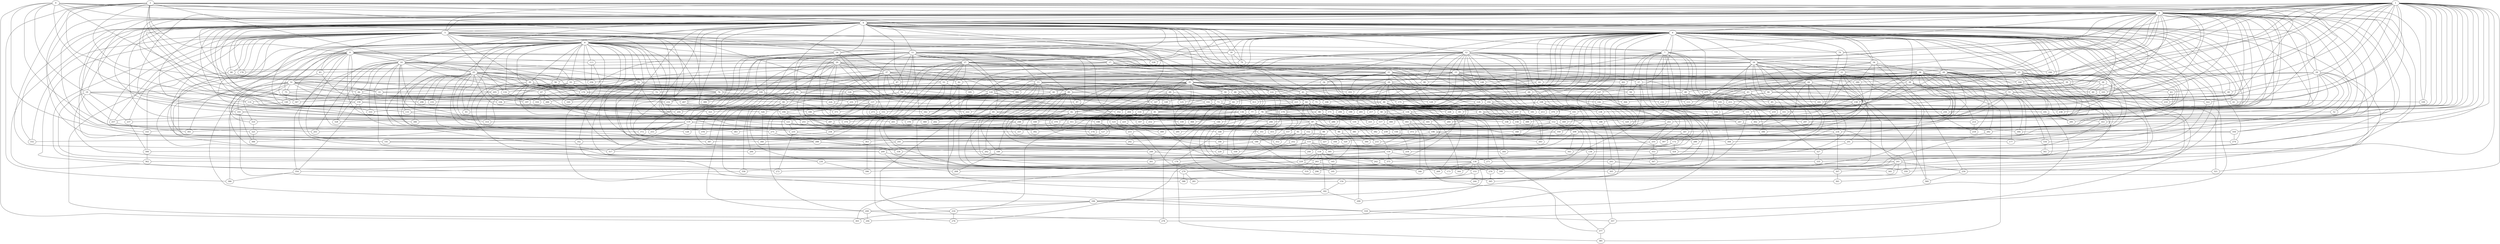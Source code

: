 strict graph "barabasi_albert_graph(400,3)" {
0;
1;
2;
3;
4;
5;
6;
7;
8;
9;
10;
11;
12;
13;
14;
15;
16;
17;
18;
19;
20;
21;
22;
23;
24;
25;
26;
27;
28;
29;
30;
31;
32;
33;
34;
35;
36;
37;
38;
39;
40;
41;
42;
43;
44;
45;
46;
47;
48;
49;
50;
51;
52;
53;
54;
55;
56;
57;
58;
59;
60;
61;
62;
63;
64;
65;
66;
67;
68;
69;
70;
71;
72;
73;
74;
75;
76;
77;
78;
79;
80;
81;
82;
83;
84;
85;
86;
87;
88;
89;
90;
91;
92;
93;
94;
95;
96;
97;
98;
99;
100;
101;
102;
103;
104;
105;
106;
107;
108;
109;
110;
111;
112;
113;
114;
115;
116;
117;
118;
119;
120;
121;
122;
123;
124;
125;
126;
127;
128;
129;
130;
131;
132;
133;
134;
135;
136;
137;
138;
139;
140;
141;
142;
143;
144;
145;
146;
147;
148;
149;
150;
151;
152;
153;
154;
155;
156;
157;
158;
159;
160;
161;
162;
163;
164;
165;
166;
167;
168;
169;
170;
171;
172;
173;
174;
175;
176;
177;
178;
179;
180;
181;
182;
183;
184;
185;
186;
187;
188;
189;
190;
191;
192;
193;
194;
195;
196;
197;
198;
199;
200;
201;
202;
203;
204;
205;
206;
207;
208;
209;
210;
211;
212;
213;
214;
215;
216;
217;
218;
219;
220;
221;
222;
223;
224;
225;
226;
227;
228;
229;
230;
231;
232;
233;
234;
235;
236;
237;
238;
239;
240;
241;
242;
243;
244;
245;
246;
247;
248;
249;
250;
251;
252;
253;
254;
255;
256;
257;
258;
259;
260;
261;
262;
263;
264;
265;
266;
267;
268;
269;
270;
271;
272;
273;
274;
275;
276;
277;
278;
279;
280;
281;
282;
283;
284;
285;
286;
287;
288;
289;
290;
291;
292;
293;
294;
295;
296;
297;
298;
299;
300;
301;
302;
303;
304;
305;
306;
307;
308;
309;
310;
311;
312;
313;
314;
315;
316;
317;
318;
319;
320;
321;
322;
323;
324;
325;
326;
327;
328;
329;
330;
331;
332;
333;
334;
335;
336;
337;
338;
339;
340;
341;
342;
343;
344;
345;
346;
347;
348;
349;
350;
351;
352;
353;
354;
355;
356;
357;
358;
359;
360;
361;
362;
363;
364;
365;
366;
367;
368;
369;
370;
371;
372;
373;
374;
375;
376;
377;
378;
379;
380;
381;
382;
383;
384;
385;
386;
387;
388;
389;
390;
391;
392;
393;
394;
395;
396;
397;
398;
399;
0 -- 33  [is_available=True, prob="0.989855855187"];
0 -- 3  [is_available=True, prob="1.0"];
0 -- 356  [is_available=True, prob="1.0"];
0 -- 6  [is_available=True, prob="1.0"];
0 -- 14  [is_available=True, prob="0.596807261925"];
0 -- 303  [is_available=True, prob="0.867525766888"];
0 -- 114  [is_available=True, prob="0.736911735032"];
0 -- 19  [is_available=True, prob="1.0"];
0 -- 378  [is_available=True, prob="0.35949838038"];
0 -- 27  [is_available=True, prob="0.160323904442"];
1 -- 3  [is_available=True, prob="0.527469220324"];
1 -- 4  [is_available=True, prob="0.503603879592"];
1 -- 5  [is_available=True, prob="1.0"];
1 -- 6  [is_available=True, prob="0.8112821268"];
1 -- 136  [is_available=True, prob="0.206655920758"];
1 -- 266  [is_available=True, prob="1.0"];
1 -- 16  [is_available=True, prob="0.327235287243"];
1 -- 131  [is_available=True, prob="1.0"];
1 -- 148  [is_available=True, prob="1.0"];
1 -- 150  [is_available=True, prob="0.263824580151"];
1 -- 24  [is_available=True, prob="1.0"];
1 -- 163  [is_available=True, prob="0.670301236909"];
1 -- 164  [is_available=True, prob="0.586262619891"];
1 -- 390  [is_available=True, prob="1.0"];
1 -- 47  [is_available=True, prob="0.723519380799"];
1 -- 313  [is_available=True, prob="0.452858339374"];
1 -- 58  [is_available=True, prob="0.378386140149"];
1 -- 61  [is_available=True, prob="0.924345290489"];
1 -- 62  [is_available=True, prob="0.727617511731"];
1 -- 63  [is_available=True, prob="0.274872263046"];
1 -- 331  [is_available=True, prob="0.392090917898"];
1 -- 210  [is_available=True, prob="0.449005576581"];
1 -- 85  [is_available=True, prob="0.672944834553"];
1 -- 225  [is_available=True, prob="0.914878002165"];
1 -- 103  [is_available=True, prob="0.765851248346"];
1 -- 106  [is_available=True, prob="1.0"];
1 -- 107  [is_available=True, prob="0.986800914713"];
1 -- 109  [is_available=True, prob="0.745940846242"];
1 -- 367  [is_available=True, prob="0.457958116075"];
1 -- 113  [is_available=True, prob="0.615001229922"];
1 -- 244  [is_available=True, prob="0.203113184896"];
1 -- 254  [is_available=True, prob="0.25241776838"];
1 -- 246  [is_available=True, prob="0.0522480312021"];
1 -- 379  [is_available=True, prob="0.393379942045"];
1 -- 126  [is_available=True, prob="0.785903356831"];
2 -- 65  [is_available=True, prob="0.467521289219"];
2 -- 386  [is_available=True, prob="0.485982217512"];
2 -- 3  [is_available=True, prob="1.0"];
2 -- 4  [is_available=True, prob="1.0"];
2 -- 37  [is_available=True, prob="0.468389362067"];
2 -- 211  [is_available=True, prob="0.072813892393"];
2 -- 104  [is_available=True, prob="0.507676153275"];
2 -- 9  [is_available=True, prob="1.0"];
2 -- 109  [is_available=True, prob="0.997067597959"];
2 -- 67  [is_available=True, prob="1.0"];
2 -- 245  [is_available=True, prob="0.436756783883"];
2 -- 25  [is_available=True, prob="0.107891545243"];
2 -- 250  [is_available=True, prob="0.0492849013649"];
2 -- 284  [is_available=True, prob="0.523164719595"];
2 -- 285  [is_available=True, prob="1.0"];
2 -- 126  [is_available=True, prob="0.551725456284"];
3 -- 4  [is_available=True, prob="1.0"];
3 -- 5  [is_available=True, prob="0.103041760369"];
3 -- 7  [is_available=True, prob="0.0755955454333"];
3 -- 8  [is_available=True, prob="0.34891446882"];
3 -- 10  [is_available=True, prob="0.181537518722"];
3 -- 130  [is_available=True, prob="0.765213000537"];
3 -- 15  [is_available=True, prob="0.746646555155"];
3 -- 20  [is_available=True, prob="0.0284758372055"];
3 -- 22  [is_available=True, prob="0.970518069549"];
3 -- 23  [is_available=True, prob="0.765752349333"];
3 -- 24  [is_available=True, prob="0.0236534307829"];
3 -- 282  [is_available=True, prob="0.590636334747"];
3 -- 28  [is_available=True, prob="0.0589069210028"];
3 -- 159  [is_available=True, prob="0.906951731247"];
3 -- 36  [is_available=True, prob="0.53613029073"];
3 -- 167  [is_available=True, prob="0.810933636365"];
3 -- 42  [is_available=True, prob="0.110611443991"];
3 -- 43  [is_available=True, prob="0.178115255539"];
3 -- 301  [is_available=True, prob="0.74742465447"];
3 -- 305  [is_available=True, prob="1.0"];
3 -- 51  [is_available=True, prob="0.328037547553"];
3 -- 52  [is_available=True, prob="1.0"];
3 -- 54  [is_available=True, prob="0.507628001793"];
3 -- 60  [is_available=True, prob="0.50980723041"];
3 -- 394  [is_available=True, prob="0.659249751055"];
3 -- 373  [is_available=True, prob="0.23799037353"];
3 -- 192  [is_available=True, prob="0.528444083832"];
3 -- 65  [is_available=True, prob="1.0"];
3 -- 322  [is_available=True, prob="0.677146274674"];
3 -- 325  [is_available=True, prob="0.880846607027"];
3 -- 74  [is_available=True, prob="0.29699899409"];
3 -- 203  [is_available=True, prob="0.534639350929"];
3 -- 78  [is_available=True, prob="0.533743771732"];
3 -- 82  [is_available=True, prob="0.349524253344"];
3 -- 339  [is_available=True, prob="1.0"];
3 -- 206  [is_available=True, prob="0.871818006181"];
3 -- 86  [is_available=True, prob="0.401612947983"];
3 -- 219  [is_available=True, prob="0.150040083368"];
3 -- 96  [is_available=True, prob="0.0182587969466"];
3 -- 238  [is_available=True, prob="0.492550803815"];
3 -- 117  [is_available=True, prob="1.0"];
3 -- 375  [is_available=True, prob="0.572234850828"];
4 -- 260  [is_available=True, prob="0.350838512579"];
4 -- 5  [is_available=True, prob="0.114724865093"];
4 -- 6  [is_available=True, prob="0.0768845760334"];
4 -- 7  [is_available=True, prob="0.486038961962"];
4 -- 136  [is_available=True, prob="0.950598884013"];
4 -- 138  [is_available=True, prob="1.0"];
4 -- 11  [is_available=True, prob="0.0504087519961"];
4 -- 12  [is_available=True, prob="0.906693699383"];
4 -- 141  [is_available=True, prob="0.135111967573"];
4 -- 14  [is_available=True, prob="0.55170425623"];
4 -- 271  [is_available=True, prob="1.0"];
4 -- 144  [is_available=True, prob="0.707494815449"];
4 -- 18  [is_available=True, prob="0.239977303358"];
4 -- 19  [is_available=True, prob="0.867100641474"];
4 -- 333  [is_available=True, prob="1.0"];
4 -- 24  [is_available=True, prob="0.66544208366"];
4 -- 25  [is_available=True, prob="0.225551946724"];
4 -- 26  [is_available=True, prob="0.748377079439"];
4 -- 387  [is_available=True, prob="0.328987395471"];
4 -- 31  [is_available=True, prob="0.439626326759"];
4 -- 34  [is_available=True, prob="0.998591086309"];
4 -- 35  [is_available=True, prob="0.26601971897"];
4 -- 389  [is_available=True, prob="1.0"];
4 -- 41  [is_available=True, prob="0.00541653481654"];
4 -- 42  [is_available=True, prob="0.694535959284"];
4 -- 257  [is_available=True, prob="0.668120439574"];
4 -- 321  [is_available=True, prob="0.662861930609"];
4 -- 49  [is_available=True, prob="0.191329681407"];
4 -- 178  [is_available=True, prob="0.841639698095"];
4 -- 193  [is_available=True, prob="0.515184037121"];
4 -- 198  [is_available=True, prob="0.253147842965"];
4 -- 140  [is_available=True, prob="0.0254899110742"];
4 -- 76  [is_available=True, prob="0.266613805341"];
4 -- 77  [is_available=True, prob="0.671798070779"];
4 -- 78  [is_available=True, prob="0.158990696251"];
4 -- 79  [is_available=True, prob="0.176679947382"];
4 -- 80  [is_available=True, prob="0.475216126898"];
4 -- 209  [is_available=True, prob="1.0"];
4 -- 213  [is_available=True, prob="0.74305082428"];
4 -- 214  [is_available=True, prob="0.49987185959"];
4 -- 332  [is_available=True, prob="1.0"];
4 -- 94  [is_available=True, prob="1.0"];
4 -- 272  [is_available=True, prob="0.670659851843"];
4 -- 101  [is_available=True, prob="1.0"];
4 -- 105  [is_available=True, prob="1.0"];
4 -- 108  [is_available=True, prob="0.832783221299"];
4 -- 372  [is_available=True, prob="0.420161084856"];
4 -- 374  [is_available=True, prob="0.124051598331"];
4 -- 248  [is_available=True, prob="0.959968666222"];
4 -- 121  [is_available=True, prob="0.624041354708"];
4 -- 298  [is_available=True, prob="1.0"];
5 -- 257  [is_available=True, prob="0.12613403379"];
5 -- 8  [is_available=True, prob="0.31050318611"];
5 -- 143  [is_available=True, prob="0.673466759479"];
5 -- 21  [is_available=True, prob="1.0"];
5 -- 132  [is_available=True, prob="0.794120912517"];
5 -- 156  [is_available=True, prob="0.712181189454"];
5 -- 30  [is_available=True, prob="0.0743419272506"];
5 -- 167  [is_available=True, prob="1.0"];
5 -- 50  [is_available=True, prob="0.145455917634"];
5 -- 48  [is_available=True, prob="0.195047224174"];
5 -- 178  [is_available=True, prob="0.402619595405"];
5 -- 190  [is_available=True, prob="0.934140399547"];
5 -- 194  [is_available=True, prob="1.0"];
5 -- 332  [is_available=True, prob="0.343116999067"];
5 -- 80  [is_available=True, prob="0.723933816727"];
5 -- 83  [is_available=True, prob="0.645757935273"];
5 -- 340  [is_available=True, prob="0.0224917615939"];
5 -- 347  [is_available=True, prob="0.805765278635"];
5 -- 97  [is_available=True, prob="0.375525024988"];
5 -- 226  [is_available=True, prob="0.359979580486"];
5 -- 358  [is_available=True, prob="0.906189706464"];
5 -- 362  [is_available=True, prob="1.0"];
5 -- 363  [is_available=True, prob="0.43942840687"];
5 -- 237  [is_available=True, prob="0.00100552934034"];
5 -- 114  [is_available=True, prob="0.947541434509"];
5 -- 122  [is_available=True, prob="0.414409165377"];
6 -- 7  [is_available=True, prob="0.984929421366"];
6 -- 8  [is_available=True, prob="0.160911441449"];
6 -- 9  [is_available=True, prob="0.755572750223"];
6 -- 11  [is_available=True, prob="0.308341833887"];
6 -- 12  [is_available=True, prob="0.32847912013"];
6 -- 14  [is_available=True, prob="1.0"];
6 -- 399  [is_available=True, prob="0.779447607078"];
6 -- 16  [is_available=True, prob="1.0"];
6 -- 17  [is_available=True, prob="0.12686429358"];
6 -- 18  [is_available=True, prob="0.259234586784"];
6 -- 149  [is_available=True, prob="0.389026282907"];
6 -- 22  [is_available=True, prob="1.0"];
6 -- 23  [is_available=True, prob="0.0623711429249"];
6 -- 280  [is_available=True, prob="1.0"];
6 -- 324  [is_available=True, prob="0.101572470172"];
6 -- 283  [is_available=True, prob="0.953174436975"];
6 -- 28  [is_available=True, prob="0.303803104602"];
6 -- 157  [is_available=True, prob="0.633005724793"];
6 -- 161  [is_available=True, prob="0.00407954947801"];
6 -- 34  [is_available=True, prob="0.203286367967"];
6 -- 38  [is_available=True, prob="1.0"];
6 -- 172  [is_available=True, prob="0.802910628096"];
6 -- 301  [is_available=True, prob="0.374404644195"];
6 -- 177  [is_available=True, prob="0.507486387588"];
6 -- 180  [is_available=True, prob="0.980789299656"];
6 -- 181  [is_available=True, prob="0.114762743674"];
6 -- 265  [is_available=True, prob="0.668038726821"];
6 -- 223  [is_available=True, prob="0.48774662239"];
6 -- 188  [is_available=True, prob="0.827979845591"];
6 -- 62  [is_available=True, prob="0.170068140194"];
6 -- 63  [is_available=True, prob="1.0"];
6 -- 64  [is_available=True, prob="0.373458174555"];
6 -- 322  [is_available=True, prob="0.789088021524"];
6 -- 68  [is_available=True, prob="1.0"];
6 -- 74  [is_available=True, prob="1.0"];
6 -- 79  [is_available=True, prob="0.235171490067"];
6 -- 84  [is_available=True, prob="0.133757073883"];
6 -- 398  [is_available=True, prob="0.38620952553"];
6 -- 217  [is_available=True, prob="1.0"];
6 -- 95  [is_available=True, prob="0.631415124974"];
6 -- 99  [is_available=True, prob="0.789142403154"];
6 -- 228  [is_available=True, prob="1.0"];
6 -- 166  [is_available=True, prob="0.724083007879"];
6 -- 359  [is_available=True, prob="0.579698114897"];
6 -- 107  [is_available=True, prob="1.0"];
6 -- 274  [is_available=True, prob="0.0600657742084"];
6 -- 110  [is_available=True, prob="1.0"];
6 -- 241  [is_available=True, prob="0.394700542699"];
6 -- 115  [is_available=True, prob="0.0174384004274"];
6 -- 246  [is_available=True, prob="0.0984691063848"];
6 -- 277  [is_available=True, prob="0.690074226032"];
7 -- 294  [is_available=True, prob="1.0"];
7 -- 327  [is_available=True, prob="0.602506267216"];
7 -- 396  [is_available=True, prob="0.469380536976"];
7 -- 10  [is_available=True, prob="0.471648323123"];
7 -- 395  [is_available=True, prob="1.0"];
7 -- 236  [is_available=True, prob="0.513961216917"];
7 -- 48  [is_available=True, prob="0.626691072077"];
7 -- 355  [is_available=True, prob="1.0"];
7 -- 116  [is_available=True, prob="0.119299320644"];
7 -- 309  [is_available=True, prob="0.422902828149"];
7 -- 57  [is_available=True, prob="0.85856089768"];
7 -- 59  [is_available=True, prob="0.95190163723"];
7 -- 390  [is_available=True, prob="0.319755204114"];
8 -- 128  [is_available=True, prob="0.680840002131"];
8 -- 132  [is_available=True, prob="1.0"];
8 -- 9  [is_available=True, prob="1.0"];
8 -- 11  [is_available=True, prob="0.678416795875"];
8 -- 12  [is_available=True, prob="1.0"];
8 -- 143  [is_available=True, prob="0.937771453844"];
8 -- 18  [is_available=True, prob="0.283010077562"];
8 -- 275  [is_available=True, prob="1.0"];
8 -- 20  [is_available=True, prob="0.130411662714"];
8 -- 30  [is_available=True, prob="1.0"];
8 -- 133  [is_available=True, prob="0.45900956482"];
8 -- 32  [is_available=True, prob="1.0"];
8 -- 262  [is_available=True, prob="0.562347270504"];
8 -- 310  [is_available=True, prob="1.0"];
8 -- 55  [is_available=True, prob="1.0"];
8 -- 56  [is_available=True, prob="0.219429912727"];
8 -- 58  [is_available=True, prob="1.0"];
8 -- 318  [is_available=True, prob="0.380963833455"];
8 -- 320  [is_available=True, prob="0.966576084793"];
8 -- 160  [is_available=True, prob="0.188614978362"];
8 -- 267  [is_available=True, prob="0.207230365938"];
8 -- 70  [is_available=True, prob="1.0"];
8 -- 72  [is_available=True, prob="0.392201138684"];
8 -- 74  [is_available=True, prob="0.189738778002"];
8 -- 81  [is_available=True, prob="1.0"];
8 -- 343  [is_available=True, prob="0.578041337761"];
8 -- 90  [is_available=True, prob="0.726655246542"];
8 -- 93  [is_available=True, prob="1.0"];
8 -- 99  [is_available=True, prob="1.0"];
8 -- 228  [is_available=True, prob="0.115283263316"];
8 -- 102  [is_available=True, prob="0.41373595295"];
8 -- 113  [is_available=True, prob="1.0"];
8 -- 242  [is_available=True, prob="0.92126911632"];
9 -- 32  [is_available=True, prob="0.667537032059"];
9 -- 209  [is_available=True, prob="0.570486994452"];
9 -- 162  [is_available=True, prob="0.163743219492"];
9 -- 197  [is_available=True, prob="1.0"];
9 -- 113  [is_available=True, prob="0.382980782333"];
9 -- 10  [is_available=True, prob="0.929924553772"];
9 -- 75  [is_available=True, prob="0.635676965111"];
9 -- 13  [is_available=True, prob="1.0"];
9 -- 15  [is_available=True, prob="1.0"];
9 -- 141  [is_available=True, prob="0.19550036514"];
9 -- 17  [is_available=True, prob="0.936694935609"];
9 -- 210  [is_available=True, prob="0.413453013232"];
9 -- 83  [is_available=True, prob="0.490693012153"];
9 -- 370  [is_available=True, prob="0.694085783165"];
9 -- 380  [is_available=True, prob="1.0"];
9 -- 261  [is_available=True, prob="0.542458474148"];
10 -- 160  [is_available=True, prob="0.794285882814"];
10 -- 225  [is_available=True, prob="0.685644581171"];
10 -- 354  [is_available=True, prob="0.118375738217"];
10 -- 69  [is_available=True, prob="0.917069316582"];
10 -- 70  [is_available=True, prob="0.167244204657"];
10 -- 328  [is_available=True, prob="0.575199995815"];
10 -- 203  [is_available=True, prob="0.00665296226373"];
10 -- 333  [is_available=True, prob="1.0"];
10 -- 367  [is_available=True, prob="0.74635788536"];
10 -- 84  [is_available=True, prob="1.0"];
10 -- 55  [is_available=True, prob="0.625438191628"];
10 -- 25  [is_available=True, prob="0.20012721144"];
10 -- 91  [is_available=True, prob="0.00152127096961"];
10 -- 382  [is_available=True, prob="1.0"];
10 -- 287  [is_available=True, prob="1.0"];
11 -- 384  [is_available=True, prob="1.0"];
11 -- 387  [is_available=True, prob="0.252504921403"];
11 -- 13  [is_available=True, prob="0.296033421683"];
11 -- 273  [is_available=True, prob="0.319685475901"];
11 -- 146  [is_available=True, prob="1.0"];
11 -- 19  [is_available=True, prob="0.411294555033"];
11 -- 23  [is_available=True, prob="0.345315780736"];
11 -- 152  [is_available=True, prob="0.2155367109"];
11 -- 27  [is_available=True, prob="0.297687548608"];
11 -- 31  [is_available=True, prob="0.335095100039"];
11 -- 38  [is_available=True, prob="0.108061995091"];
11 -- 44  [is_available=True, prob="0.626010038975"];
11 -- 47  [is_available=True, prob="0.880893645163"];
11 -- 264  [is_available=True, prob="0.149126198842"];
11 -- 228  [is_available=True, prob="1.0"];
11 -- 89  [is_available=True, prob="1.0"];
11 -- 94  [is_available=True, prob="0.0605237551769"];
11 -- 100  [is_available=True, prob="0.874742397495"];
11 -- 17  [is_available=True, prob="1.0"];
11 -- 117  [is_available=True, prob="0.820703987992"];
11 -- 376  [is_available=True, prob="1.0"];
11 -- 378  [is_available=True, prob="0.251373018426"];
11 -- 253  [is_available=True, prob="0.826717607932"];
12 -- 129  [is_available=True, prob="0.461590998003"];
12 -- 13  [is_available=True, prob="1.0"];
12 -- 15  [is_available=True, prob="0.249840544923"];
12 -- 16  [is_available=True, prob="0.811113225956"];
12 -- 148  [is_available=True, prob="0.923196444087"];
12 -- 22  [is_available=True, prob="0.67572852983"];
12 -- 34  [is_available=True, prob="0.413267529274"];
12 -- 46  [is_available=True, prob="0.0724076348603"];
12 -- 51  [is_available=True, prob="0.653362758491"];
12 -- 185  [is_available=True, prob="0.546974802876"];
12 -- 68  [is_available=True, prob="0.616268548432"];
12 -- 69  [is_available=True, prob="1.0"];
12 -- 329  [is_available=True, prob="0.613821443737"];
12 -- 77  [is_available=True, prob="0.679652610691"];
12 -- 207  [is_available=True, prob="0.971123391065"];
12 -- 90  [is_available=True, prob="0.252515008502"];
12 -- 220  [is_available=True, prob="0.349680151271"];
12 -- 101  [is_available=True, prob="0.664707175718"];
12 -- 232  [is_available=True, prob="0.000634202117599"];
13 -- 64  [is_available=True, prob="0.518184398077"];
13 -- 376  [is_available=True, prob="0.074519768946"];
13 -- 68  [is_available=True, prob="0.631881394443"];
13 -- 199  [is_available=True, prob="1.0"];
13 -- 391  [is_available=True, prob="0.0772423755372"];
13 -- 365  [is_available=True, prob="0.143933854701"];
13 -- 335  [is_available=True, prob="0.307097360211"];
13 -- 305  [is_available=True, prob="1.0"];
13 -- 85  [is_available=True, prob="0.74476063008"];
13 -- 120  [is_available=True, prob="0.134620446463"];
13 -- 125  [is_available=True, prob="0.0096145602767"];
14 -- 372  [is_available=True, prob="0.550103132985"];
14 -- 204  [is_available=True, prob="0.00802021162075"];
14 -- 206  [is_available=True, prob="0.170244483184"];
14 -- 179  [is_available=True, prob="0.173215074241"];
14 -- 20  [is_available=True, prob="0.584416161482"];
14 -- 324  [is_available=True, prob="0.936050724185"];
15 -- 67  [is_available=True, prob="0.0432581818258"];
15 -- 327  [is_available=True, prob="1.0"];
15 -- 234  [is_available=True, prob="0.364469389918"];
15 -- 391  [is_available=True, prob="0.690948157407"];
15 -- 81  [is_available=True, prob="1.0"];
15 -- 181  [is_available=True, prob="0.0443508058559"];
15 -- 247  [is_available=True, prob="0.131202750165"];
15 -- 120  [is_available=True, prob="0.239053279307"];
15 -- 379  [is_available=True, prob="1.0"];
15 -- 92  [is_available=True, prob="1.0"];
15 -- 29  [is_available=True, prob="1.0"];
15 -- 280  [is_available=True, prob="0.851724128251"];
15 -- 159  [is_available=True, prob="0.311388638734"];
16 -- 256  [is_available=True, prob="0.373994702812"];
16 -- 171  [is_available=True, prob="1.0"];
16 -- 36  [is_available=True, prob="0.796029313858"];
16 -- 229  [is_available=True, prob="0.771247130395"];
16 -- 227  [is_available=True, prob="1.0"];
16 -- 44  [is_available=True, prob="0.00353511522988"];
16 -- 234  [is_available=True, prob="1.0"];
16 -- 43  [is_available=True, prob="0.0317281406083"];
16 -- 80  [is_available=True, prob="0.849783882807"];
16 -- 83  [is_available=True, prob="0.367964911509"];
16 -- 21  [is_available=True, prob="1.0"];
16 -- 246  [is_available=True, prob="0.754979752522"];
16 -- 233  [is_available=True, prob="1.0"];
16 -- 331  [is_available=True, prob="1.0"];
16 -- 187  [is_available=True, prob="0.510801212903"];
17 -- 37  [is_available=True, prob="1.0"];
17 -- 39  [is_available=True, prob="0.763025445636"];
17 -- 106  [is_available=True, prob="1.0"];
17 -- 205  [is_available=True, prob="1.0"];
17 -- 105  [is_available=True, prob="0.932639326623"];
18 -- 108  [is_available=True, prob="0.60276903408"];
18 -- 79  [is_available=True, prob="0.0299258446302"];
18 -- 21  [is_available=True, prob="0.660981175431"];
18 -- 27  [is_available=True, prob="0.900079682732"];
19 -- 230  [is_available=True, prob="1.0"];
19 -- 237  [is_available=True, prob="1.0"];
19 -- 176  [is_available=True, prob="1.0"];
19 -- 369  [is_available=True, prob="1.0"];
19 -- 147  [is_available=True, prob="0.371040824553"];
20 -- 224  [is_available=True, prob="0.485122027914"];
20 -- 100  [is_available=True, prob="0.713409868878"];
20 -- 37  [is_available=True, prob="0.481485471818"];
20 -- 151  [is_available=True, prob="0.158833685366"];
20 -- 111  [is_available=True, prob="0.706543410139"];
20 -- 200  [is_available=True, prob="0.00533575395384"];
20 -- 178  [is_available=True, prob="0.733331458981"];
20 -- 244  [is_available=True, prob="0.729023337273"];
20 -- 119  [is_available=True, prob="0.412893555457"];
20 -- 57  [is_available=True, prob="0.298519326962"];
20 -- 123  [is_available=True, prob="0.854651117168"];
20 -- 60  [is_available=True, prob="0.845697431053"];
20 -- 185  [is_available=True, prob="0.235353646948"];
21 -- 97  [is_available=True, prob="0.180603506406"];
21 -- 355  [is_available=True, prob="1.0"];
21 -- 129  [is_available=True, prob="1.0"];
21 -- 112  [is_available=True, prob="1.0"];
21 -- 263  [is_available=True, prob="0.78287292005"];
21 -- 301  [is_available=True, prob="1.0"];
21 -- 148  [is_available=True, prob="0.410868133748"];
21 -- 53  [is_available=True, prob="0.552088496395"];
21 -- 54  [is_available=True, prob="1.0"];
21 -- 55  [is_available=True, prob="0.117042983646"];
21 -- 29  [is_available=True, prob="0.234522248806"];
21 -- 62  [is_available=True, prob="0.779790158149"];
22 -- 32  [is_available=True, prob="1.0"];
22 -- 360  [is_available=True, prob="0.771903738783"];
22 -- 361  [is_available=True, prob="0.931211216093"];
22 -- 82  [is_available=True, prob="0.963765720296"];
22 -- 291  [is_available=True, prob="0.186035854291"];
22 -- 218  [is_available=True, prob="0.1192711955"];
22 -- 26  [is_available=True, prob="0.188433115568"];
22 -- 91  [is_available=True, prob="0.765036193408"];
22 -- 125  [is_available=True, prob="0.222374131378"];
22 -- 158  [is_available=True, prob="0.916147364271"];
23 -- 243  [is_available=True, prob="1.0"];
23 -- 70  [is_available=True, prob="1.0"];
23 -- 39  [is_available=True, prob="0.408248816022"];
23 -- 291  [is_available=True, prob="1.0"];
23 -- 175  [is_available=True, prob="0.510477399059"];
23 -- 50  [is_available=True, prob="0.483389825781"];
23 -- 163  [is_available=True, prob="1.0"];
23 -- 278  [is_available=True, prob="0.942101359649"];
23 -- 247  [is_available=True, prob="0.649407969977"];
23 -- 26  [is_available=True, prob="0.991794870774"];
23 -- 297  [is_available=True, prob="0.656344733347"];
23 -- 156  [is_available=True, prob="0.00491245802536"];
23 -- 90  [is_available=True, prob="1.0"];
23 -- 158  [is_available=True, prob="1.0"];
23 -- 191  [is_available=True, prob="0.347978850437"];
24 -- 39  [is_available=True, prob="1.0"];
24 -- 44  [is_available=True, prob="1.0"];
24 -- 49  [is_available=True, prob="0.653513539393"];
24 -- 259  [is_available=True, prob="0.473395631902"];
24 -- 52  [is_available=True, prob="0.29552225911"];
24 -- 308  [is_available=True, prob="1.0"];
24 -- 54  [is_available=True, prob="0.55910121965"];
24 -- 164  [is_available=True, prob="0.089813489351"];
24 -- 349  [is_available=True, prob="0.638660906054"];
24 -- 286  [is_available=True, prob="1.0"];
25 -- 256  [is_available=True, prob="1.0"];
25 -- 137  [is_available=True, prob="1.0"];
25 -- 150  [is_available=True, prob="0.327218445887"];
25 -- 155  [is_available=True, prob="0.820993582756"];
25 -- 30  [is_available=True, prob="0.929534474632"];
25 -- 288  [is_available=True, prob="1.0"];
25 -- 35  [is_available=True, prob="1.0"];
25 -- 41  [is_available=True, prob="0.819247994846"];
25 -- 298  [is_available=True, prob="0.637860015457"];
25 -- 56  [is_available=True, prob="1.0"];
25 -- 186  [is_available=True, prob="0.500436551612"];
25 -- 317  [is_available=True, prob="0.943288397813"];
25 -- 88  [is_available=True, prob="0.541513963549"];
25 -- 93  [is_available=True, prob="1.0"];
25 -- 231  [is_available=True, prob="1.0"];
25 -- 104  [is_available=True, prob="0.134163422967"];
25 -- 368  [is_available=True, prob="0.244338686169"];
25 -- 120  [is_available=True, prob="0.2468222779"];
25 -- 380  [is_available=True, prob="1.0"];
25 -- 170  [is_available=True, prob="1.0"];
26 -- 321  [is_available=True, prob="0.803960221667"];
26 -- 103  [is_available=True, prob="0.925212512878"];
26 -- 60  [is_available=True, prob="0.772930261684"];
26 -- 350  [is_available=True, prob="0.0945582505727"];
27 -- 33  [is_available=True, prob="1.0"];
27 -- 258  [is_available=True, prob="0.985016208401"];
27 -- 363  [is_available=True, prob="1.0"];
27 -- 71  [is_available=True, prob="0.950915619192"];
27 -- 92  [is_available=True, prob="1.0"];
27 -- 128  [is_available=True, prob="0.15607953046"];
27 -- 364  [is_available=True, prob="0.477595781479"];
27 -- 288  [is_available=True, prob="0.92708254742"];
27 -- 212  [is_available=True, prob="0.981515482124"];
27 -- 53  [is_available=True, prob="0.132881482341"];
27 -- 28  [is_available=True, prob="1.0"];
27 -- 29  [is_available=True, prob="1.0"];
27 -- 85  [is_available=True, prob="0.807521844734"];
28 -- 198  [is_available=True, prob="1.0"];
28 -- 51  [is_available=True, prob="1.0"];
28 -- 134  [is_available=True, prob="0.816676853225"];
28 -- 40  [is_available=True, prob="1.0"];
28 -- 41  [is_available=True, prob="0.813081415425"];
28 -- 300  [is_available=True, prob="0.25457479888"];
28 -- 302  [is_available=True, prob="1.0"];
28 -- 142  [is_available=True, prob="1.0"];
28 -- 270  [is_available=True, prob="1.0"];
28 -- 35  [is_available=True, prob="1.0"];
28 -- 334  [is_available=True, prob="5.45117687143e-05"];
28 -- 238  [is_available=True, prob="0.540189150028"];
28 -- 57  [is_available=True, prob="1.0"];
28 -- 124  [is_available=True, prob="0.341358322638"];
28 -- 166  [is_available=True, prob="0.51812268655"];
29 -- 384  [is_available=True, prob="0.497589023737"];
29 -- 213  [is_available=True, prob="1.0"];
29 -- 132  [is_available=True, prob="0.238323887515"];
29 -- 118  [is_available=True, prob="0.435403588132"];
29 -- 103  [is_available=True, prob="0.673876536844"];
29 -- 95  [is_available=True, prob="1.0"];
29 -- 263  [is_available=True, prob="0.308091378042"];
29 -- 226  [is_available=True, prob="0.457047300443"];
29 -- 46  [is_available=True, prob="0.454081707194"];
29 -- 86  [is_available=True, prob="1.0"];
29 -- 311  [is_available=True, prob="0.388441696988"];
29 -- 31  [is_available=True, prob="1.0"];
30 -- 279  [is_available=True, prob="0.669357653829"];
30 -- 323  [is_available=True, prob="0.128750686588"];
30 -- 100  [is_available=True, prob="0.234313488062"];
30 -- 107  [is_available=True, prob="0.975679426316"];
30 -- 76  [is_available=True, prob="0.616117252649"];
30 -- 72  [is_available=True, prob="0.488720404263"];
30 -- 180  [is_available=True, prob="0.330985965815"];
30 -- 149  [is_available=True, prob="0.585094745023"];
30 -- 40  [is_available=True, prob="0.230989680534"];
30 -- 314  [is_available=True, prob="1.0"];
30 -- 59  [is_available=True, prob="0.47192446449"];
30 -- 124  [is_available=True, prob="1.0"];
30 -- 253  [is_available=True, prob="0.767352900345"];
31 -- 160  [is_available=True, prob="1.0"];
31 -- 99  [is_available=True, prob="0.323769906036"];
31 -- 389  [is_available=True, prob="0.0909829917453"];
31 -- 358  [is_available=True, prob="0.209931757745"];
31 -- 42  [is_available=True, prob="0.490448871398"];
31 -- 140  [is_available=True, prob="0.0625697405238"];
31 -- 46  [is_available=True, prob="0.75639342008"];
31 -- 121  [is_available=True, prob="0.521684934251"];
31 -- 223  [is_available=True, prob="0.240885590518"];
32 -- 33  [is_available=True, prob="0.662033095986"];
32 -- 310  [is_available=True, prob="1.0"];
32 -- 193  [is_available=True, prob="1.0"];
32 -- 266  [is_available=True, prob="1.0"];
32 -- 75  [is_available=True, prob="0.497063690779"];
32 -- 232  [is_available=True, prob="0.289441603585"];
32 -- 84  [is_available=True, prob="1.0"];
32 -- 393  [is_available=True, prob="0.337391720761"];
32 -- 184  [is_available=True, prob="0.893311258308"];
32 -- 249  [is_available=True, prob="0.874714974129"];
32 -- 63  [is_available=True, prob="0.201823268591"];
33 -- 161  [is_available=True, prob="0.767741184716"];
34 -- 289  [is_available=True, prob="0.304650371766"];
34 -- 45  [is_available=True, prob="1.0"];
34 -- 277  [is_available=True, prob="0.541466403441"];
34 -- 280  [is_available=True, prob="1.0"];
34 -- 36  [is_available=True, prob="0.288126646484"];
34 -- 252  [is_available=True, prob="0.632346822397"];
34 -- 319  [is_available=True, prob="0.445258992523"];
35 -- 264  [is_available=True, prob="0.992686857953"];
35 -- 270  [is_available=True, prob="0.854395576988"];
35 -- 277  [is_available=True, prob="0.0467014200386"];
35 -- 295  [is_available=True, prob="0.0859482797358"];
35 -- 40  [is_available=True, prob="0.983741457856"];
35 -- 170  [is_available=True, prob="0.821858605103"];
35 -- 43  [is_available=True, prob="1.0"];
35 -- 49  [is_available=True, prob="1.0"];
35 -- 50  [is_available=True, prob="0.344864326669"];
35 -- 311  [is_available=True, prob="0.0900848272852"];
35 -- 189  [is_available=True, prob="1.0"];
35 -- 319  [is_available=True, prob="0.125704137248"];
35 -- 66  [is_available=True, prob="0.896482455447"];
35 -- 196  [is_available=True, prob="0.809553171874"];
35 -- 69  [is_available=True, prob="0.454888094911"];
35 -- 72  [is_available=True, prob="1.0"];
35 -- 205  [is_available=True, prob="0.399270901209"];
35 -- 82  [is_available=True, prob="0.208706860629"];
35 -- 355  [is_available=True, prob="0.941446733053"];
35 -- 341  [is_available=True, prob="0.795304839008"];
35 -- 216  [is_available=True, prob="1.0"];
35 -- 227  [is_available=True, prob="1.0"];
35 -- 236  [is_available=True, prob="0.794616214079"];
35 -- 110  [is_available=True, prob="1.0"];
35 -- 122  [is_available=True, prob="0.519146667116"];
35 -- 127  [is_available=True, prob="0.620453195055"];
36 -- 208  [is_available=True, prob="0.43185090687"];
36 -- 356  [is_available=True, prob="0.165091936847"];
36 -- 133  [is_available=True, prob="0.283605131948"];
36 -- 38  [is_available=True, prob="0.145352865263"];
36 -- 394  [is_available=True, prob="0.124534692075"];
36 -- 334  [is_available=True, prob="1.0"];
36 -- 285  [is_available=True, prob="1.0"];
36 -- 177  [is_available=True, prob="0.694340178053"];
36 -- 179  [is_available=True, prob="0.209165619538"];
36 -- 86  [is_available=True, prob="1.0"];
36 -- 56  [is_available=True, prob="0.853699767086"];
36 -- 218  [is_available=True, prob="1.0"];
36 -- 251  [is_available=True, prob="0.141769382947"];
36 -- 282  [is_available=True, prob="1.0"];
37 -- 166  [is_available=True, prob="1.0"];
37 -- 168  [is_available=True, prob="0.485035692866"];
37 -- 73  [is_available=True, prob="0.0703108747052"];
37 -- 174  [is_available=True, prob="0.856874519532"];
37 -- 142  [is_available=True, prob="1.0"];
37 -- 47  [is_available=True, prob="0.413248177489"];
37 -- 112  [is_available=True, prob="1.0"];
37 -- 53  [is_available=True, prob="0.219759406098"];
37 -- 89  [is_available=True, prob="0.555016019858"];
37 -- 383  [is_available=True, prob="0.0494000992635"];
38 -- 385  [is_available=True, prob="0.111855060783"];
38 -- 139  [is_available=True, prob="0.20875427476"];
38 -- 73  [is_available=True, prob="0.929581282552"];
38 -- 48  [is_available=True, prob="0.854828214797"];
38 -- 214  [is_available=True, prob="0.548993925038"];
38 -- 250  [is_available=True, prob="0.542466113797"];
38 -- 314  [is_available=True, prob="0.933904338321"];
39 -- 66  [is_available=True, prob="0.182711070078"];
39 -- 357  [is_available=True, prob="0.600569997594"];
39 -- 75  [is_available=True, prob="0.179108752823"];
39 -- 271  [is_available=True, prob="1.0"];
40 -- 231  [is_available=True, prob="0.652871670262"];
40 -- 104  [is_available=True, prob="0.583894635182"];
40 -- 45  [is_available=True, prob="0.0960743676198"];
40 -- 189  [is_available=True, prob="0.462764428234"];
41 -- 130  [is_available=True, prob="0.645721203277"];
41 -- 102  [is_available=True, prob="0.603319994172"];
41 -- 134  [is_available=True, prob="1.0"];
41 -- 269  [is_available=True, prob="1.0"];
41 -- 242  [is_available=True, prob="0.110992833338"];
42 -- 136  [is_available=True, prob="0.475859559471"];
42 -- 273  [is_available=True, prob="1.0"];
42 -- 286  [is_available=True, prob="0.0821494005361"];
42 -- 171  [is_available=True, prob="1.0"];
42 -- 179  [is_available=True, prob="1.0"];
42 -- 58  [is_available=True, prob="0.777806699008"];
42 -- 352  [is_available=True, prob="1.0"];
42 -- 196  [is_available=True, prob="1.0"];
42 -- 199  [is_available=True, prob="0.673239155157"];
42 -- 77  [is_available=True, prob="0.483044279032"];
42 -- 78  [is_available=True, prob="0.444294417896"];
42 -- 88  [is_available=True, prob="0.298296188956"];
42 -- 217  [is_available=True, prob="0.255695236693"];
42 -- 93  [is_available=True, prob="0.481552352753"];
42 -- 95  [is_available=True, prob="1.0"];
42 -- 344  [is_available=True, prob="1.0"];
42 -- 98  [is_available=True, prob="0.0592930692459"];
42 -- 101  [is_available=True, prob="0.586550023547"];
42 -- 238  [is_available=True, prob="1.0"];
42 -- 116  [is_available=True, prob="0.557913750044"];
42 -- 118  [is_available=True, prob="0.714854840228"];
42 -- 123  [is_available=True, prob="1.0"];
43 -- 144  [is_available=True, prob="1.0"];
43 -- 297  [is_available=True, prob="0.966641626313"];
43 -- 45  [is_available=True, prob="0.226389401161"];
43 -- 114  [is_available=True, prob="1.0"];
43 -- 183  [is_available=True, prob="1.0"];
43 -- 316  [is_available=True, prob="1.0"];
43 -- 127  [is_available=True, prob="0.523862478067"];
44 -- 161  [is_available=True, prob="1.0"];
44 -- 290  [is_available=True, prob="0.877672919535"];
44 -- 261  [is_available=True, prob="0.651326447012"];
44 -- 241  [is_available=True, prob="1.0"];
44 -- 88  [is_available=True, prob="1.0"];
44 -- 212  [is_available=True, prob="1.0"];
44 -- 89  [is_available=True, prob="0.975984720776"];
45 -- 219  [is_available=True, prob="0.416059373034"];
45 -- 191  [is_available=True, prob="0.88010582887"];
46 -- 65  [is_available=True, prob="1.0"];
46 -- 226  [is_available=True, prob="0.850848564969"];
46 -- 295  [is_available=True, prob="1.0"];
46 -- 151  [is_available=True, prob="0.671038703217"];
46 -- 52  [is_available=True, prob="0.535315835243"];
46 -- 87  [is_available=True, prob="0.819007140353"];
46 -- 250  [is_available=True, prob="1.0"];
46 -- 379  [is_available=True, prob="0.411791081756"];
47 -- 94  [is_available=True, prob="0.928398727241"];
47 -- 151  [is_available=True, prob="1.0"];
47 -- 126  [is_available=True, prob="0.883573052515"];
48 -- 105  [is_available=True, prob="1.0"];
48 -- 111  [is_available=True, prob="0.75863730563"];
48 -- 211  [is_available=True, prob="0.28911176889"];
48 -- 124  [is_available=True, prob="0.789390959747"];
49 -- 236  [is_available=True, prob="0.787387003149"];
49 -- 61  [is_available=True, prob="1.0"];
50 -- 64  [is_available=True, prob="1.0"];
50 -- 71  [is_available=True, prob="0.662420806575"];
50 -- 339  [is_available=True, prob="0.644268279098"];
50 -- 222  [is_available=True, prob="0.273698075375"];
51 -- 165  [is_available=True, prob="0.339744035886"];
51 -- 239  [is_available=True, prob="0.28100655332"];
51 -- 335  [is_available=True, prob="0.118597524244"];
51 -- 219  [is_available=True, prob="0.926226416378"];
51 -- 61  [is_available=True, prob="0.545047829878"];
51 -- 191  [is_available=True, prob="1.0"];
53 -- 197  [is_available=True, prob="1.0"];
53 -- 201  [is_available=True, prob="0.417856489301"];
53 -- 342  [is_available=True, prob="0.586424228137"];
53 -- 185  [is_available=True, prob="0.573117846434"];
54 -- 377  [is_available=True, prob="1.0"];
54 -- 175  [is_available=True, prob="0.894220051323"];
55 -- 66  [is_available=True, prob="1.0"];
55 -- 67  [is_available=True, prob="0.169091140353"];
55 -- 366  [is_available=True, prob="1.0"];
55 -- 170  [is_available=True, prob="0.341801652614"];
56 -- 391  [is_available=True, prob="0.67963254697"];
56 -- 337  [is_available=True, prob="0.449114222048"];
57 -- 258  [is_available=True, prob="1.0"];
57 -- 172  [is_available=True, prob="0.770360767146"];
57 -- 59  [is_available=True, prob="0.771122390846"];
58 -- 328  [is_available=True, prob="0.293785872267"];
58 -- 247  [is_available=True, prob="0.714996403343"];
59 -- 152  [is_available=True, prob="0.0749470175951"];
59 -- 71  [is_available=True, prob="0.13265454998"];
60 -- 397  [is_available=True, prob="0.836293618999"];
62 -- 147  [is_available=True, prob="1.0"];
62 -- 388  [is_available=True, prob="0.642640861765"];
63 -- 210  [is_available=True, prob="0.287174725845"];
63 -- 381  [is_available=True, prob="1.0"];
64 -- 368  [is_available=True, prob="0.0887401920714"];
64 -- 292  [is_available=True, prob="0.309946192863"];
66 -- 325  [is_available=True, prob="0.176159323341"];
66 -- 106  [is_available=True, prob="1.0"];
66 -- 146  [is_available=True, prob="1.0"];
66 -- 278  [is_available=True, prob="0.272656236774"];
66 -- 313  [is_available=True, prob="0.396000604736"];
67 -- 316  [is_available=True, prob="0.565883625272"];
67 -- 266  [is_available=True, prob="1.0"];
67 -- 348  [is_available=True, prob="0.422090888796"];
68 -- 102  [is_available=True, prob="0.904125437797"];
68 -- 108  [is_available=True, prob="0.914289724649"];
68 -- 184  [is_available=True, prob="0.343840611206"];
69 -- 352  [is_available=True, prob="0.0316567173964"];
69 -- 98  [is_available=True, prob="0.886398803311"];
69 -- 73  [is_available=True, prob="0.191009713154"];
69 -- 147  [is_available=True, prob="1.0"];
69 -- 149  [is_available=True, prob="0.125332012333"];
69 -- 216  [is_available=True, prob="0.0368890576303"];
69 -- 125  [is_available=True, prob="1.0"];
70 -- 162  [is_available=True, prob="0.00134252068768"];
70 -- 165  [is_available=True, prob="0.664683617903"];
70 -- 307  [is_available=True, prob="0.646741750372"];
70 -- 76  [is_available=True, prob="1.0"];
70 -- 115  [is_available=True, prob="0.291554973904"];
71 -- 134  [is_available=True, prob="1.0"];
72 -- 96  [is_available=True, prob="0.623758799441"];
73 -- 265  [is_available=True, prob="0.527101608448"];
73 -- 110  [is_available=True, prob="0.0416422532762"];
73 -- 81  [is_available=True, prob="1.0"];
73 -- 206  [is_available=True, prob="0.481141148197"];
73 -- 217  [is_available=True, prob="0.536111438407"];
73 -- 157  [is_available=True, prob="1.0"];
74 -- 259  [is_available=True, prob="0.325924449748"];
74 -- 207  [is_available=True, prob="0.44575754246"];
75 -- 140  [is_available=True, prob="0.400028618048"];
75 -- 316  [is_available=True, prob="1.0"];
76 -- 129  [is_available=True, prob="0.311744650321"];
76 -- 322  [is_available=True, prob="0.934833208276"];
76 -- 389  [is_available=True, prob="0.0915244219171"];
76 -- 232  [is_available=True, prob="0.000623361420531"];
76 -- 158  [is_available=True, prob="0.0355997064147"];
76 -- 155  [is_available=True, prob="1.0"];
77 -- 296  [is_available=True, prob="0.297733158924"];
77 -- 368  [is_available=True, prob="0.236840132761"];
78 -- 257  [is_available=True, prob="0.415431869786"];
78 -- 201  [is_available=True, prob="0.659763927421"];
78 -- 237  [is_available=True, prob="0.770122923741"];
78 -- 349  [is_available=True, prob="1.0"];
78 -- 146  [is_available=True, prob="0.457590961134"];
78 -- 87  [is_available=True, prob="0.865677495754"];
78 -- 248  [is_available=True, prob="1.0"];
78 -- 233  [is_available=True, prob="0.288195854148"];
78 -- 330  [is_available=True, prob="0.465381652597"];
79 -- 192  [is_available=True, prob="0.720957408306"];
79 -- 137  [is_available=True, prob="0.426963509554"];
80 -- 294  [is_available=True, prob="0.440846940931"];
80 -- 205  [is_available=True, prob="0.611276200873"];
80 -- 92  [is_available=True, prob="0.243315480442"];
81 -- 167  [is_available=True, prob="0.824420963004"];
81 -- 145  [is_available=True, prob="0.493544205279"];
81 -- 370  [is_available=True, prob="0.0418625077846"];
81 -- 212  [is_available=True, prob="1.0"];
81 -- 87  [is_available=True, prob="1.0"];
81 -- 376  [is_available=True, prob="0.511738012033"];
82 -- 169  [is_available=True, prob="1.0"];
82 -- 274  [is_available=True, prob="1.0"];
82 -- 373  [is_available=True, prob="1.0"];
82 -- 248  [is_available=True, prob="0.7309452128"];
82 -- 252  [is_available=True, prob="0.697980608253"];
83 -- 347  [is_available=True, prob="0.447910172849"];
83 -- 155  [is_available=True, prob="0.934675702768"];
84 -- 224  [is_available=True, prob="1.0"];
84 -- 328  [is_available=True, prob="1.0"];
84 -- 267  [is_available=True, prob="0.79058938088"];
84 -- 159  [is_available=True, prob="0.598682795157"];
85 -- 202  [is_available=True, prob="1.0"];
85 -- 269  [is_available=True, prob="0.660548843489"];
85 -- 369  [is_available=True, prob="1.0"];
85 -- 399  [is_available=True, prob="0.784939474352"];
86 -- 360  [is_available=True, prob="0.430724456073"];
86 -- 364  [is_available=True, prob="0.864940038894"];
86 -- 111  [is_available=True, prob="1.0"];
87 -- 96  [is_available=True, prob="0.576312685643"];
87 -- 320  [is_available=True, prob="0.469728420052"];
87 -- 98  [is_available=True, prob="0.40956482691"];
87 -- 229  [is_available=True, prob="1.0"];
87 -- 299  [is_available=True, prob="1.0"];
87 -- 381  [is_available=True, prob="0.43009365979"];
87 -- 215  [is_available=True, prob="0.500903368177"];
87 -- 152  [is_available=True, prob="0.726800555548"];
87 -- 91  [is_available=True, prob="1.0"];
87 -- 157  [is_available=True, prob="0.000351857392865"];
88 -- 135  [is_available=True, prob="1.0"];
88 -- 169  [is_available=True, prob="0.0796392884924"];
88 -- 239  [is_available=True, prob="0.178084297356"];
88 -- 117  [is_available=True, prob="0.128559180249"];
88 -- 188  [is_available=True, prob="0.675345217724"];
89 -- 192  [is_available=True, prob="0.865660727976"];
89 -- 97  [is_available=True, prob="0.395658985099"];
89 -- 267  [is_available=True, prob="1.0"];
89 -- 292  [is_available=True, prob="0.264806060495"];
89 -- 262  [is_available=True, prob="0.909839287299"];
89 -- 398  [is_available=True, prob="0.447722597807"];
89 -- 240  [is_available=True, prob="1.0"];
89 -- 309  [is_available=True, prob="0.166480164669"];
89 -- 182  [is_available=True, prob="0.439764103443"];
89 -- 153  [is_available=True, prob="0.391768569386"];
89 -- 287  [is_available=True, prob="1.0"];
90 -- 122  [is_available=True, prob="0.821864240685"];
91 -- 162  [is_available=True, prob="1.0"];
91 -- 233  [is_available=True, prob="0.309932761071"];
91 -- 303  [is_available=True, prob="0.943449486715"];
91 -- 312  [is_available=True, prob="0.448843423421"];
92 -- 290  [is_available=True, prob="0.951032380207"];
92 -- 381  [is_available=True, prob="0.626586113309"];
94 -- 224  [is_available=True, prob="0.0917773106397"];
94 -- 275  [is_available=True, prob="0.871962744749"];
94 -- 138  [is_available=True, prob="0.89639617517"];
94 -- 211  [is_available=True, prob="0.469781387937"];
95 -- 163  [is_available=True, prob="1.0"];
95 -- 297  [is_available=True, prob="0.44051198048"];
95 -- 399  [is_available=True, prob="0.47580707628"];
95 -- 304  [is_available=True, prob="0.452806971607"];
95 -- 338  [is_available=True, prob="0.137279137627"];
95 -- 119  [is_available=True, prob="0.805116077357"];
95 -- 156  [is_available=True, prob="0.724171826043"];
96 -- 356  [is_available=True, prob="0.723860877518"];
96 -- 177  [is_available=True, prob="0.247209237842"];
96 -- 145  [is_available=True, prob="1.0"];
97 -- 135  [is_available=True, prob="0.373756237707"];
98 -- 227  [is_available=True, prob="0.98324296546"];
98 -- 395  [is_available=True, prob="0.403763625179"];
98 -- 141  [is_available=True, prob="0.705825495105"];
98 -- 115  [is_available=True, prob="0.625440987212"];
99 -- 194  [is_available=True, prob="1.0"];
99 -- 326  [is_available=True, prob="0.272158589399"];
99 -- 230  [is_available=True, prob="0.210572503037"];
99 -- 284  [is_available=True, prob="1.0"];
100 -- 323  [is_available=True, prob="0.43106190846"];
100 -- 298  [is_available=True, prob="0.642781517546"];
100 -- 109  [is_available=True, prob="0.563786215731"];
100 -- 371  [is_available=True, prob="0.462737130402"];
100 -- 119  [is_available=True, prob="1.0"];
101 -- 112  [is_available=True, prob="0.518574044539"];
101 -- 186  [is_available=True, prob="0.476491379497"];
102 -- 323  [is_available=True, prob="1.0"];
102 -- 333  [is_available=True, prob="0.455089172031"];
102 -- 265  [is_available=True, prob="0.644078371823"];
104 -- 207  [is_available=True, prob="1.0"];
105 -- 144  [is_available=True, prob="0.521274329271"];
105 -- 131  [is_available=True, prob="0.994864945168"];
105 -- 308  [is_available=True, prob="0.0566736246407"];
107 -- 131  [is_available=True, prob="0.977878734328"];
107 -- 142  [is_available=True, prob="0.409639845649"];
107 -- 243  [is_available=True, prob="0.512832446954"];
107 -- 255  [is_available=True, prob="0.793923927811"];
108 -- 194  [is_available=True, prob="0.352679521814"];
108 -- 135  [is_available=True, prob="0.78050286245"];
108 -- 138  [is_available=True, prob="0.688267778647"];
108 -- 188  [is_available=True, prob="1.0"];
110 -- 225  [is_available=True, prob="1.0"];
110 -- 198  [is_available=True, prob="0.196790625261"];
110 -- 300  [is_available=True, prob="0.518780529943"];
110 -- 174  [is_available=True, prob="1.0"];
110 -- 361  [is_available=True, prob="1.0"];
110 -- 121  [is_available=True, prob="0.446875767372"];
110 -- 123  [is_available=True, prob="0.0709442508126"];
112 -- 139  [is_available=True, prob="0.69863267713"];
112 -- 173  [is_available=True, prob="0.0796530877864"];
112 -- 208  [is_available=True, prob="0.861372046428"];
112 -- 275  [is_available=True, prob="0.968800231485"];
112 -- 348  [is_available=True, prob="1.0"];
113 -- 220  [is_available=True, prob="0.846876464846"];
113 -- 256  [is_available=True, prob="0.754311360747"];
114 -- 326  [is_available=True, prob="0.741259573631"];
114 -- 133  [is_available=True, prob="0.647083178724"];
115 -- 395  [is_available=True, prob="0.709785707225"];
115 -- 330  [is_available=True, prob="0.794246850092"];
115 -- 139  [is_available=True, prob="1.0"];
115 -- 240  [is_available=True, prob="0.831652705487"];
115 -- 209  [is_available=True, prob="0.271803500898"];
115 -- 116  [is_available=True, prob="1.0"];
115 -- 118  [is_available=True, prob="0.769977586974"];
116 -- 230  [is_available=True, prob="0.643556752338"];
116 -- 271  [is_available=True, prob="0.26131586498"];
116 -- 176  [is_available=True, prob="0.298460960423"];
116 -- 375  [is_available=True, prob="0.192797529245"];
117 -- 174  [is_available=True, prob="0.665365181486"];
117 -- 150  [is_available=True, prob="0.0821198073407"];
118 -- 130  [is_available=True, prob="0.713021266859"];
118 -- 229  [is_available=True, prob="0.343628056903"];
118 -- 145  [is_available=True, prob="0.455009777411"];
118 -- 242  [is_available=True, prob="1.0"];
118 -- 182  [is_available=True, prob="0.216878972484"];
118 -- 279  [is_available=True, prob="0.797129517993"];
118 -- 283  [is_available=True, prob="0.040757883664"];
119 -- 128  [is_available=True, prob="1.0"];
119 -- 235  [is_available=True, prob="1.0"];
119 -- 203  [is_available=True, prob="0.371012416129"];
119 -- 143  [is_available=True, prob="0.31426500441"];
119 -- 317  [is_available=True, prob="1.0"];
119 -- 253  [is_available=True, prob="0.230429180759"];
120 -- 175  [is_available=True, prob="0.129404568974"];
120 -- 336  [is_available=True, prob="1.0"];
120 -- 173  [is_available=True, prob="0.616040069197"];
120 -- 276  [is_available=True, prob="0.61168134756"];
120 -- 183  [is_available=True, prob="0.851766775713"];
120 -- 222  [is_available=True, prob="0.741381627102"];
121 -- 235  [is_available=True, prob="1.0"];
121 -- 187  [is_available=True, prob="0.873151795646"];
121 -- 351  [is_available=True, prob="0.463748772804"];
122 -- 223  [is_available=True, prob="0.638034521211"];
123 -- 390  [is_available=True, prob="0.991351486361"];
123 -- 239  [is_available=True, prob="0.878530317521"];
123 -- 215  [is_available=True, prob="1.0"];
123 -- 127  [is_available=True, prob="0.958744593606"];
124 -- 199  [is_available=True, prob="0.99102697332"];
126 -- 231  [is_available=True, prob="0.0770210165853"];
126 -- 200  [is_available=True, prob="0.233166321811"];
126 -- 137  [is_available=True, prob="1.0"];
126 -- 208  [is_available=True, prob="0.420549187199"];
127 -- 363  [is_available=True, prob="0.199708694756"];
130 -- 299  [is_available=True, prob="1.0"];
130 -- 173  [is_available=True, prob="1.0"];
130 -- 270  [is_available=True, prob="0.81561253693"];
130 -- 269  [is_available=True, prob="0.687865955554"];
130 -- 398  [is_available=True, prob="0.0862046622677"];
130 -- 279  [is_available=True, prob="0.535553648919"];
130 -- 153  [is_available=True, prob="0.934811757657"];
130 -- 154  [is_available=True, prob="0.591656136781"];
131 -- 296  [is_available=True, prob="0.863282649932"];
131 -- 202  [is_available=True, prob="0.788881053757"];
131 -- 302  [is_available=True, prob="0.701528195053"];
132 -- 197  [is_available=True, prob="1.0"];
133 -- 314  [is_available=True, prob="0.550700269866"];
134 -- 289  [is_available=True, prob="0.0120845293525"];
134 -- 260  [is_available=True, prob="0.0609298110894"];
134 -- 165  [is_available=True, prob="0.262188100418"];
134 -- 370  [is_available=True, prob="1.0"];
134 -- 190  [is_available=True, prob="1.0"];
135 -- 382  [is_available=True, prob="0.0395080069249"];
136 -- 290  [is_available=True, prob="0.424681481723"];
136 -- 168  [is_available=True, prob="0.923626350724"];
136 -- 339  [is_available=True, prob="1.0"];
136 -- 380  [is_available=True, prob="0.670987742192"];
137 -- 353  [is_available=True, prob="0.707689755459"];
137 -- 326  [is_available=True, prob="1.0"];
137 -- 169  [is_available=True, prob="0.276888485868"];
137 -- 202  [is_available=True, prob="0.396640830649"];
137 -- 273  [is_available=True, prob="1.0"];
137 -- 180  [is_available=True, prob="0.98900464228"];
138 -- 365  [is_available=True, prob="1.0"];
139 -- 153  [is_available=True, prob="1.0"];
140 -- 386  [is_available=True, prob="0.443048561284"];
141 -- 254  [is_available=True, prob="1.0"];
142 -- 187  [is_available=True, prob="1.0"];
143 -- 306  [is_available=True, prob="1.0"];
145 -- 195  [is_available=True, prob="0.283732921186"];
146 -- 154  [is_available=True, prob="1.0"];
148 -- 338  [is_available=True, prob="0.230293462596"];
149 -- 264  [is_available=True, prob="1.0"];
150 -- 291  [is_available=True, prob="0.562073368086"];
151 -- 345  [is_available=True, prob="0.675137483146"];
151 -- 374  [is_available=True, prob="0.243961568969"];
152 -- 172  [is_available=True, prob="0.50757929235"];
152 -- 245  [is_available=True, prob="0.0638562687972"];
152 -- 252  [is_available=True, prob="0.529693855252"];
153 -- 244  [is_available=True, prob="0.306081618119"];
153 -- 154  [is_available=True, prob="0.248835850906"];
154 -- 182  [is_available=True, prob="0.0401555037306"];
156 -- 348  [is_available=True, prob="0.0983441145012"];
156 -- 164  [is_available=True, prob="0.57441504499"];
157 -- 312  [is_available=True, prob="0.188485671069"];
157 -- 186  [is_available=True, prob="1.0"];
158 -- 195  [is_available=True, prob="0.611576486102"];
158 -- 342  [is_available=True, prob="0.423917419436"];
158 -- 221  [is_available=True, prob="0.548465012251"];
159 -- 193  [is_available=True, prob="0.703518543724"];
159 -- 354  [is_available=True, prob="0.718546901441"];
159 -- 171  [is_available=True, prob="0.854016738676"];
159 -- 204  [is_available=True, prob="1.0"];
159 -- 383  [is_available=True, prob="0.189168027663"];
162 -- 281  [is_available=True, prob="0.443472398483"];
163 -- 196  [is_available=True, prob="0.0536768578098"];
163 -- 353  [is_available=True, prob="1.0"];
163 -- 234  [is_available=True, prob="1.0"];
164 -- 274  [is_available=True, prob="0.865668302864"];
164 -- 320  [is_available=True, prob="1.0"];
165 -- 168  [is_available=True, prob="0.43282041592"];
165 -- 240  [is_available=True, prob="1.0"];
166 -- 345  [is_available=True, prob="0.308682639215"];
167 -- 309  [is_available=True, prob="0.576402685738"];
168 -- 176  [is_available=True, prob="1.0"];
168 -- 190  [is_available=True, prob="0.870548849982"];
169 -- 392  [is_available=True, prob="0.419440705516"];
170 -- 313  [is_available=True, prob="0.764018611456"];
170 -- 221  [is_available=True, prob="0.287326190028"];
171 -- 336  [is_available=True, prob="0.276994538869"];
171 -- 310  [is_available=True, prob="0.796095011844"];
171 -- 214  [is_available=True, prob="0.181706826794"];
171 -- 183  [is_available=True, prob="0.604273796012"];
171 -- 377  [is_available=True, prob="0.18778911957"];
171 -- 221  [is_available=True, prob="0.399478942876"];
172 -- 324  [is_available=True, prob="0.936144304366"];
172 -- 262  [is_available=True, prob="0.00792548147515"];
172 -- 343  [is_available=True, prob="0.495628368612"];
172 -- 189  [is_available=True, prob="0.0496189511598"];
175 -- 181  [is_available=True, prob="0.159879124517"];
176 -- 385  [is_available=True, prob="0.084582603175"];
179 -- 392  [is_available=True, prob="0.170679515251"];
179 -- 337  [is_available=True, prob="0.935411365662"];
179 -- 243  [is_available=True, prob="0.253382712178"];
179 -- 276  [is_available=True, prob="0.0699789086234"];
179 -- 315  [is_available=True, prob="0.984183041141"];
179 -- 351  [is_available=True, prob="1.0"];
180 -- 287  [is_available=True, prob="0.338280515886"];
182 -- 184  [is_available=True, prob="0.535957407709"];
182 -- 299  [is_available=True, prob="0.607727919466"];
183 -- 373  [is_available=True, prob="0.704054075042"];
183 -- 282  [is_available=True, prob="1.0"];
183 -- 346  [is_available=True, prob="0.351920276133"];
184 -- 200  [is_available=True, prob="0.984040206387"];
184 -- 216  [is_available=True, prob="0.291675305308"];
184 -- 318  [is_available=True, prob="0.773021504586"];
185 -- 260  [is_available=True, prob="0.683749361166"];
186 -- 249  [is_available=True, prob="1.0"];
186 -- 195  [is_available=True, prob="0.0536747314835"];
187 -- 397  [is_available=True, prob="0.149138571967"];
187 -- 289  [is_available=True, prob="1.0"];
188 -- 293  [is_available=True, prob="0.809701174703"];
189 -- 268  [is_available=True, prob="1.0"];
190 -- 220  [is_available=True, prob="1.0"];
191 -- 285  [is_available=True, prob="1.0"];
191 -- 318  [is_available=True, prob="0.518031806285"];
192 -- 357  [is_available=True, prob="0.125623855111"];
192 -- 204  [is_available=True, prob="0.314225184777"];
192 -- 213  [is_available=True, prob="0.265043168355"];
192 -- 349  [is_available=True, prob="0.655355197939"];
193 -- 388  [is_available=True, prob="1.0"];
193 -- 201  [is_available=True, prob="0.821649145788"];
193 -- 366  [is_available=True, prob="0.303291220088"];
194 -- 329  [is_available=True, prob="0.599980155956"];
194 -- 251  [is_available=True, prob="0.384474250712"];
196 -- 340  [is_available=True, prob="0.280869739013"];
196 -- 263  [is_available=True, prob="0.634631462555"];
197 -- 222  [is_available=True, prob="0.934178162665"];
198 -- 245  [is_available=True, prob="0.0494745776687"];
198 -- 215  [is_available=True, prob="0.835852805871"];
200 -- 294  [is_available=True, prob="0.912995643003"];
200 -- 278  [is_available=True, prob="0.352819392313"];
201 -- 295  [is_available=True, prob="0.975098277058"];
205 -- 347  [is_available=True, prob="0.960785432238"];
206 -- 338  [is_available=True, prob="0.763102749888"];
207 -- 374  [is_available=True, prob="0.679719662664"];
207 -- 351  [is_available=True, prob="1.0"];
208 -- 304  [is_available=True, prob="0.947058046685"];
208 -- 334  [is_available=True, prob="0.280810220145"];
208 -- 343  [is_available=True, prob="0.926330392901"];
209 -- 268  [is_available=True, prob="1.0"];
209 -- 241  [is_available=True, prob="0.455263895528"];
211 -- 302  [is_available=True, prob="0.460844798578"];
214 -- 218  [is_available=True, prob="0.757752042276"];
215 -- 249  [is_available=True, prob="0.633792791337"];
215 -- 292  [is_available=True, prob="0.535246537566"];
216 -- 276  [is_available=True, prob="1.0"];
216 -- 303  [is_available=True, prob="0.351616409853"];
219 -- 235  [is_available=True, prob="1.0"];
223 -- 375  [is_available=True, prob="0.550217288979"];
224 -- 352  [is_available=True, prob="1.0"];
225 -- 330  [is_available=True, prob="1.0"];
229 -- 354  [is_available=True, prob="1.0"];
229 -- 268  [is_available=True, prob="0.0509730673264"];
229 -- 344  [is_available=True, prob="0.324656683925"];
230 -- 396  [is_available=True, prob="0.724603394933"];
231 -- 371  [is_available=True, prob="1.0"];
232 -- 251  [is_available=True, prob="1.0"];
234 -- 307  [is_available=True, prob="1.0"];
234 -- 255  [is_available=True, prob="0.385930215765"];
235 -- 272  [is_available=True, prob="0.823887496157"];
235 -- 308  [is_available=True, prob="0.526753261111"];
237 -- 306  [is_available=True, prob="0.560241681021"];
239 -- 254  [is_available=True, prob="0.443249288433"];
241 -- 259  [is_available=True, prob="0.440408718271"];
241 -- 272  [is_available=True, prob="0.215154813232"];
241 -- 307  [is_available=True, prob="1.0"];
241 -- 345  [is_available=True, prob="0.182606324622"];
241 -- 281  [is_available=True, prob="1.0"];
242 -- 346  [is_available=True, prob="0.333163362881"];
243 -- 350  [is_available=True, prob="1.0"];
243 -- 382  [is_available=True, prob="0.21722578523"];
243 -- 255  [is_available=True, prob="1.0"];
245 -- 284  [is_available=True, prob="1.0"];
247 -- 394  [is_available=True, prob="0.658749251239"];
248 -- 337  [is_available=True, prob="0.835367557103"];
248 -- 372  [is_available=True, prob="0.259514635381"];
249 -- 283  [is_available=True, prob="0.925813478443"];
249 -- 261  [is_available=True, prob="0.513853079369"];
251 -- 258  [is_available=True, prob="1.0"];
252 -- 362  [is_available=True, prob="0.376862162259"];
255 -- 353  [is_available=True, prob="0.937102252609"];
255 -- 306  [is_available=True, prob="0.0792662495512"];
257 -- 393  [is_available=True, prob="0.0628689908319"];
258 -- 332  [is_available=True, prob="0.217350828895"];
259 -- 360  [is_available=True, prob="0.168716330055"];
262 -- 293  [is_available=True, prob="0.0643634187436"];
264 -- 393  [is_available=True, prob="0.185644101737"];
264 -- 312  [is_available=True, prob="0.302935292837"];
264 -- 286  [is_available=True, prob="1.0"];
265 -- 300  [is_available=True, prob="1.0"];
266 -- 392  [is_available=True, prob="1.0"];
267 -- 331  [is_available=True, prob="0.963747905003"];
267 -- 342  [is_available=True, prob="0.811790720093"];
270 -- 365  [is_available=True, prob="0.190418321213"];
273 -- 311  [is_available=True, prob="0.393642028827"];
275 -- 288  [is_available=True, prob="0.805258950108"];
277 -- 371  [is_available=True, prob="0.276015513643"];
277 -- 359  [is_available=True, prob="0.679848062787"];
279 -- 281  [is_available=True, prob="0.989049745529"];
279 -- 388  [is_available=True, prob="0.0674815528431"];
280 -- 329  [is_available=True, prob="0.0197373613051"];
282 -- 344  [is_available=True, prob="1.0"];
283 -- 321  [is_available=True, prob="0.592274918552"];
283 -- 358  [is_available=True, prob="1.0"];
283 -- 296  [is_available=True, prob="0.720945715095"];
283 -- 319  [is_available=True, prob="0.415274856974"];
287 -- 350  [is_available=True, prob="1.0"];
288 -- 304  [is_available=True, prob="0.438961926385"];
288 -- 336  [is_available=True, prob="0.501100634327"];
288 -- 317  [is_available=True, prob="0.221532390293"];
289 -- 293  [is_available=True, prob="0.638175337701"];
290 -- 397  [is_available=True, prob="0.407862944563"];
291 -- 327  [is_available=True, prob="0.699485526322"];
293 -- 359  [is_available=True, prob="1.0"];
293 -- 305  [is_available=True, prob="0.119743088279"];
300 -- 315  [is_available=True, prob="0.242668959053"];
301 -- 346  [is_available=True, prob="0.333331694682"];
301 -- 364  [is_available=True, prob="0.290507607247"];
306 -- 362  [is_available=True, prob="0.53196361224"];
307 -- 361  [is_available=True, prob="0.542031181398"];
310 -- 325  [is_available=True, prob="1.0"];
311 -- 315  [is_available=True, prob="1.0"];
311 -- 383  [is_available=True, prob="0.577934229222"];
318 -- 357  [is_available=True, prob="0.478826451188"];
322 -- 341  [is_available=True, prob="0.245827603704"];
325 -- 366  [is_available=True, prob="0.833309796789"];
326 -- 340  [is_available=True, prob="0.941815835748"];
327 -- 335  [is_available=True, prob="1.0"];
331 -- 369  [is_available=True, prob="0.0597394709491"];
334 -- 341  [is_available=True, prob="0.0720486028364"];
350 -- 387  [is_available=True, prob="1.0"];
353 -- 367  [is_available=True, prob="0.481675891291"];
354 -- 386  [is_available=True, prob="0.252667310512"];
357 -- 377  [is_available=True, prob="0.0349357704228"];
363 -- 396  [is_available=True, prob="0.685159616096"];
370 -- 378  [is_available=True, prob="0.230191974268"];
377 -- 385  [is_available=True, prob="1.0"];
381 -- 384  [is_available=True, prob="1.0"];
}
